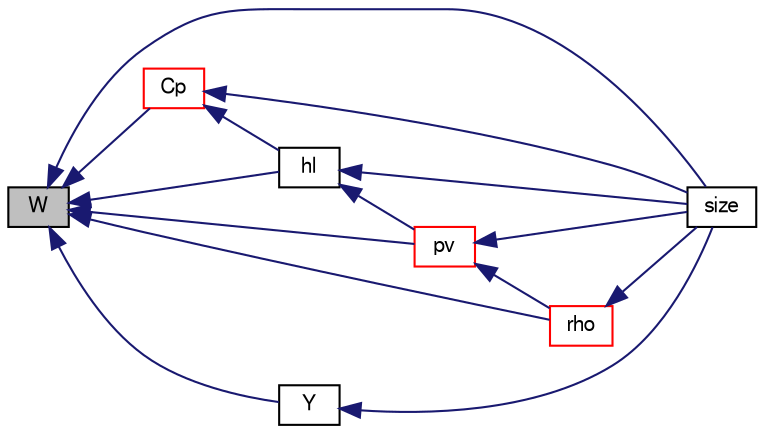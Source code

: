 digraph "W"
{
  bgcolor="transparent";
  edge [fontname="FreeSans",fontsize="10",labelfontname="FreeSans",labelfontsize="10"];
  node [fontname="FreeSans",fontsize="10",shape=record];
  rankdir="LR";
  Node761 [label="W",height=0.2,width=0.4,color="black", fillcolor="grey75", style="filled", fontcolor="black"];
  Node761 -> Node762 [dir="back",color="midnightblue",fontsize="10",style="solid",fontname="FreeSans"];
  Node762 [label="Cp",height=0.2,width=0.4,color="red",URL="$a29842.html#a6f662b495ba9c9d1cbfcee47e1b366eb",tooltip="Calculate the mixture heat capacity [J/(kg K)]. "];
  Node762 -> Node764 [dir="back",color="midnightblue",fontsize="10",style="solid",fontname="FreeSans"];
  Node764 [label="hl",height=0.2,width=0.4,color="black",URL="$a29842.html#a5fdef6103de8f02389f444948a6c9253",tooltip="Calculate the mixture latent heat [J/kg]. "];
  Node764 -> Node765 [dir="back",color="midnightblue",fontsize="10",style="solid",fontname="FreeSans"];
  Node765 [label="pv",height=0.2,width=0.4,color="red",URL="$a29842.html#a7b8b4899693f38490f7afb2b76c128d1",tooltip="Calculate the mixture vapour pressure [Pa]. "];
  Node765 -> Node769 [dir="back",color="midnightblue",fontsize="10",style="solid",fontname="FreeSans"];
  Node769 [label="rho",height=0.2,width=0.4,color="red",URL="$a29842.html#ac55fc9c4f04e5f938072295886280f76",tooltip="Calculate the mixture density [kg/m^3]. "];
  Node769 -> Node767 [dir="back",color="midnightblue",fontsize="10",style="solid",fontname="FreeSans"];
  Node767 [label="size",height=0.2,width=0.4,color="black",URL="$a29842.html#a9facbf0a118d395c89884e45a5ca4e4b",tooltip="Return the number of liquids in the mixture. "];
  Node765 -> Node767 [dir="back",color="midnightblue",fontsize="10",style="solid",fontname="FreeSans"];
  Node764 -> Node767 [dir="back",color="midnightblue",fontsize="10",style="solid",fontname="FreeSans"];
  Node762 -> Node767 [dir="back",color="midnightblue",fontsize="10",style="solid",fontname="FreeSans"];
  Node761 -> Node764 [dir="back",color="midnightblue",fontsize="10",style="solid",fontname="FreeSans"];
  Node761 -> Node765 [dir="back",color="midnightblue",fontsize="10",style="solid",fontname="FreeSans"];
  Node761 -> Node769 [dir="back",color="midnightblue",fontsize="10",style="solid",fontname="FreeSans"];
  Node761 -> Node767 [dir="back",color="midnightblue",fontsize="10",style="solid",fontname="FreeSans"];
  Node761 -> Node771 [dir="back",color="midnightblue",fontsize="10",style="solid",fontname="FreeSans"];
  Node771 [label="Y",height=0.2,width=0.4,color="black",URL="$a29842.html#a62d13e1b334e20fdc687dbb9cd711942",tooltip="Returns the mass fractions, given mole fractions. "];
  Node771 -> Node767 [dir="back",color="midnightblue",fontsize="10",style="solid",fontname="FreeSans"];
}
